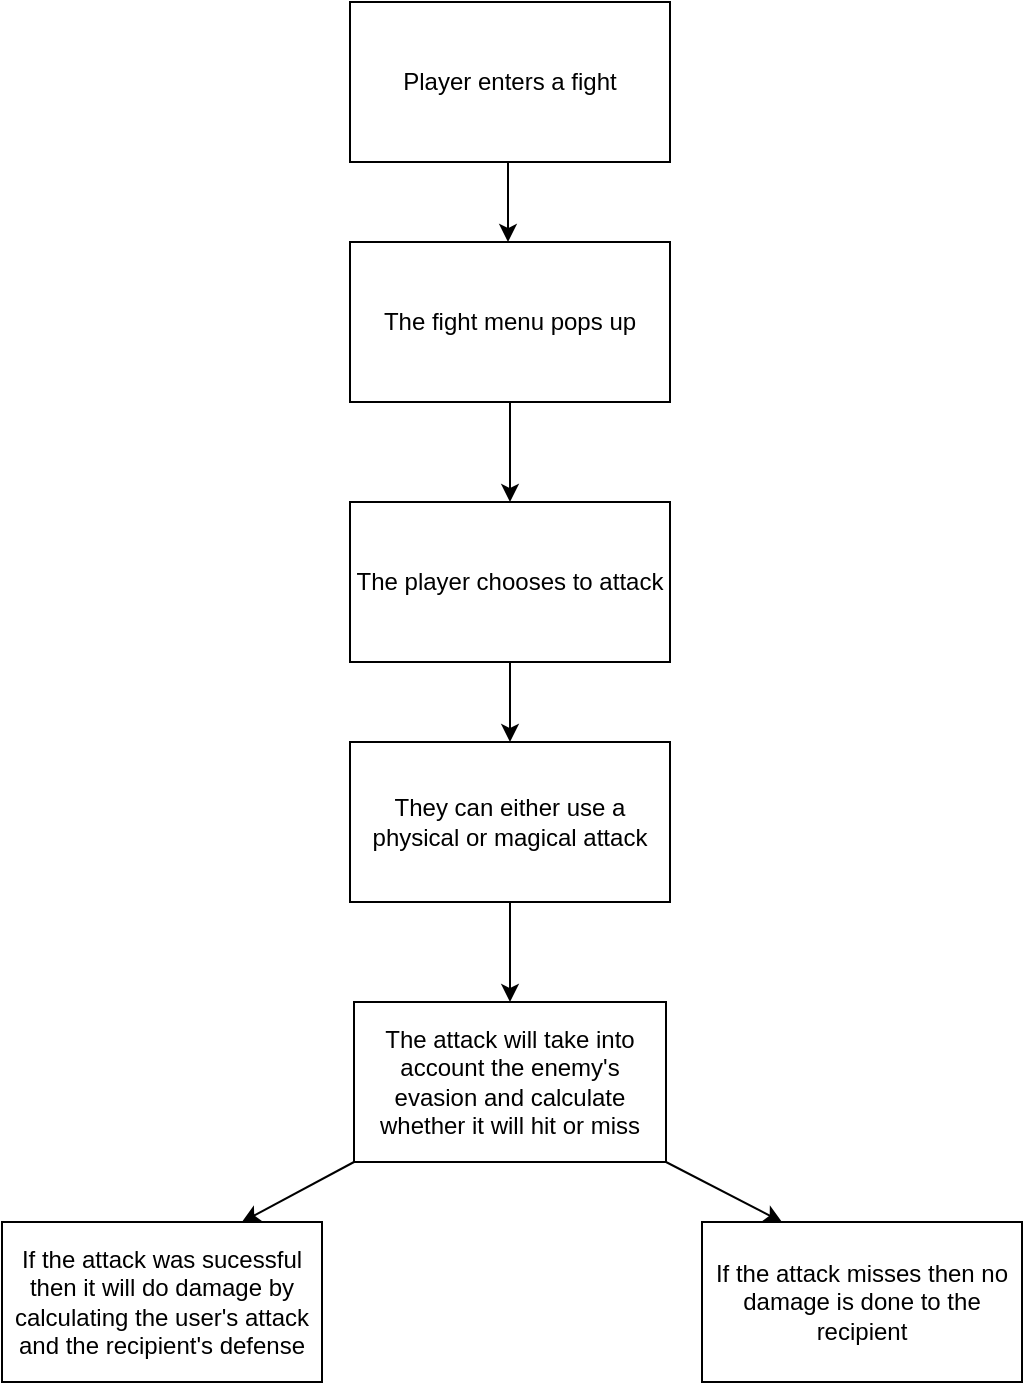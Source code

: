 <mxfile version="25.0.1">
  <diagram name="Page-1" id="4ahvpelCilwKbXSP_rQ5">
    <mxGraphModel dx="1434" dy="782" grid="1" gridSize="10" guides="1" tooltips="1" connect="1" arrows="1" fold="1" page="1" pageScale="1" pageWidth="827" pageHeight="1169" math="0" shadow="0">
      <root>
        <mxCell id="0" />
        <mxCell id="1" parent="0" />
        <mxCell id="PQO7M3FsyzpqnbT5gVS9-13" value="The player chooses to attack" style="rounded=0;whiteSpace=wrap;html=1;" parent="1" vertex="1">
          <mxGeometry x="334" y="280" width="160" height="80" as="geometry" />
        </mxCell>
        <mxCell id="PQO7M3FsyzpqnbT5gVS9-14" value="They can either use a physical or magical attack" style="rounded=0;whiteSpace=wrap;html=1;" parent="1" vertex="1">
          <mxGeometry x="334" y="400" width="160" height="80" as="geometry" />
        </mxCell>
        <mxCell id="PQO7M3FsyzpqnbT5gVS9-24" value="" style="endArrow=classic;html=1;rounded=0;exitX=0.5;exitY=1;exitDx=0;exitDy=0;entryX=0.5;entryY=0;entryDx=0;entryDy=0;" parent="1" source="PQO7M3FsyzpqnbT5gVS9-14" target="PQO7M3FsyzpqnbT5gVS9-37" edge="1">
          <mxGeometry width="50" height="50" relative="1" as="geometry">
            <mxPoint x="414" y="490" as="sourcePoint" />
            <mxPoint x="414" y="570" as="targetPoint" />
          </mxGeometry>
        </mxCell>
        <mxCell id="PQO7M3FsyzpqnbT5gVS9-26" value="" style="endArrow=classic;html=1;rounded=0;entryX=0.5;entryY=0;entryDx=0;entryDy=0;" parent="1" edge="1">
          <mxGeometry width="50" height="50" relative="1" as="geometry">
            <mxPoint x="414" y="360" as="sourcePoint" />
            <mxPoint x="414" y="400" as="targetPoint" />
          </mxGeometry>
        </mxCell>
        <mxCell id="PQO7M3FsyzpqnbT5gVS9-32" value="Player enters a fight" style="rounded=0;whiteSpace=wrap;html=1;" parent="1" vertex="1">
          <mxGeometry x="334" y="30" width="160" height="80" as="geometry" />
        </mxCell>
        <mxCell id="PQO7M3FsyzpqnbT5gVS9-33" value="The fight menu pops up" style="rounded=0;whiteSpace=wrap;html=1;" parent="1" vertex="1">
          <mxGeometry x="334" y="150" width="160" height="80" as="geometry" />
        </mxCell>
        <mxCell id="PQO7M3FsyzpqnbT5gVS9-34" value="" style="endArrow=classic;html=1;rounded=0;" parent="1" edge="1">
          <mxGeometry width="50" height="50" relative="1" as="geometry">
            <mxPoint x="413" y="110" as="sourcePoint" />
            <mxPoint x="413" y="150" as="targetPoint" />
          </mxGeometry>
        </mxCell>
        <mxCell id="PQO7M3FsyzpqnbT5gVS9-36" value="" style="endArrow=classic;html=1;rounded=0;entryX=0.5;entryY=0;entryDx=0;entryDy=0;" parent="1" target="PQO7M3FsyzpqnbT5gVS9-13" edge="1">
          <mxGeometry width="50" height="50" relative="1" as="geometry">
            <mxPoint x="414" y="230" as="sourcePoint" />
            <mxPoint x="414" y="290" as="targetPoint" />
          </mxGeometry>
        </mxCell>
        <mxCell id="PQO7M3FsyzpqnbT5gVS9-37" value="The attack will take into account the enemy&#39;s evasion and calculate whether it will hit or miss" style="rounded=0;whiteSpace=wrap;html=1;" parent="1" vertex="1">
          <mxGeometry x="336" y="530" width="156" height="80" as="geometry" />
        </mxCell>
        <mxCell id="PQO7M3FsyzpqnbT5gVS9-38" value="If the attack was sucessful then it will do damage by calculating the user&#39;s attack and the recipient&#39;s defense" style="rounded=0;whiteSpace=wrap;html=1;" parent="1" vertex="1">
          <mxGeometry x="160" y="640" width="160" height="80" as="geometry" />
        </mxCell>
        <mxCell id="PQO7M3FsyzpqnbT5gVS9-39" value="If the attack misses then no damage is done to the recipient" style="rounded=0;whiteSpace=wrap;html=1;" parent="1" vertex="1">
          <mxGeometry x="510" y="640" width="160" height="80" as="geometry" />
        </mxCell>
        <mxCell id="PQO7M3FsyzpqnbT5gVS9-40" value="" style="endArrow=classic;html=1;rounded=0;entryX=0.25;entryY=0;entryDx=0;entryDy=0;" parent="1" target="PQO7M3FsyzpqnbT5gVS9-39" edge="1">
          <mxGeometry width="50" height="50" relative="1" as="geometry">
            <mxPoint x="492" y="610" as="sourcePoint" />
            <mxPoint x="542" y="560" as="targetPoint" />
          </mxGeometry>
        </mxCell>
        <mxCell id="PQO7M3FsyzpqnbT5gVS9-41" value="" style="endArrow=classic;html=1;rounded=0;entryX=0.75;entryY=0;entryDx=0;entryDy=0;" parent="1" target="PQO7M3FsyzpqnbT5gVS9-38" edge="1">
          <mxGeometry width="50" height="50" relative="1" as="geometry">
            <mxPoint x="336" y="610" as="sourcePoint" />
            <mxPoint x="386" y="560" as="targetPoint" />
          </mxGeometry>
        </mxCell>
      </root>
    </mxGraphModel>
  </diagram>
</mxfile>
